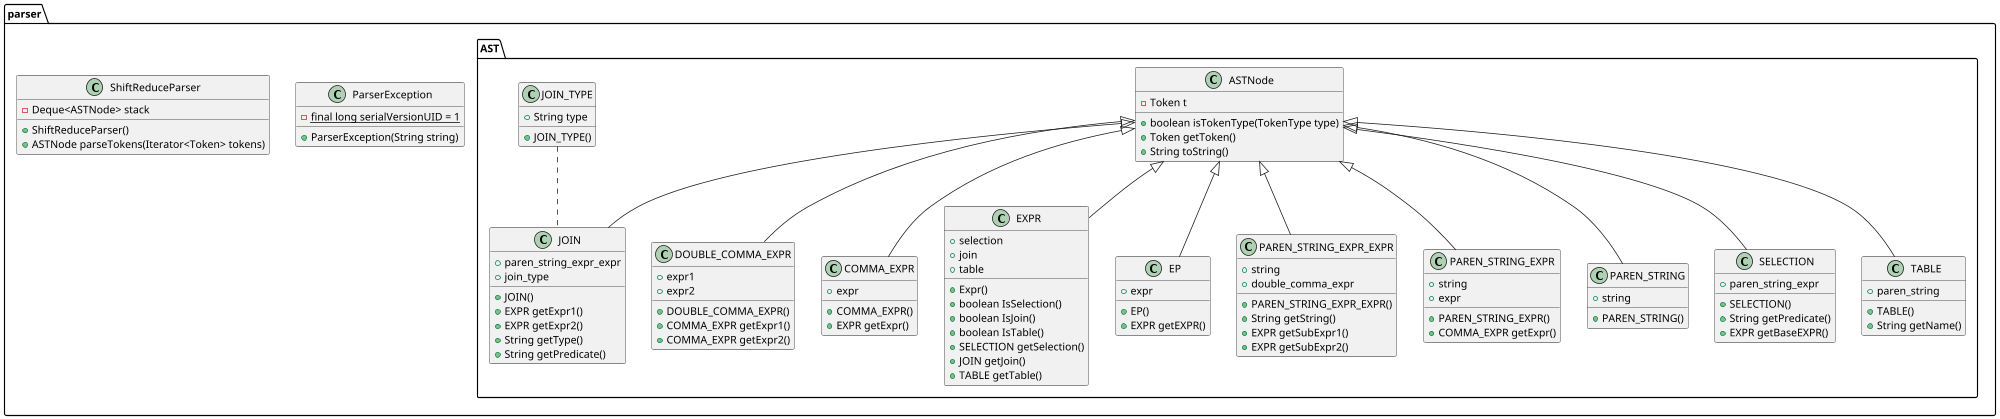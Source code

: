 @startuml
scale 2000 width
package "parser" {
    class ParserException {
        -{static} final long serialVersionUID = 1
        +ParserException(String string)
    }
    class ShiftReduceParser {
        -Deque<ASTNode> stack
        +ShiftReduceParser()
        +ASTNode parseTokens(Iterator<Token> tokens)
    }
    package "AST" {
        class ASTNode {
         -Token t
         +boolean isTokenType(TokenType type)
         +Token getToken()
         +String toString()
        }
        class DOUBLE_COMMA_EXPR {
         +expr1
         +expr2
         +DOUBLE_COMMA_EXPR()
         +COMMA_EXPR getExpr1()
         +COMMA_EXPR getExpr2()
        }
        class COMMA_EXPR {
         +expr
         +COMMA_EXPR()
         +EXPR getExpr()
        }
        class EXPR {
         +selection
         +join
         +table
         +Expr()
         +boolean IsSelection()
         +boolean IsJoin()
         +boolean IsTable()
         +SELECTION getSelection()
         +JOIN getJoin()
         +TABLE getTable()
        }
        class EP {
         +expr
         +EP()
         +EXPR getEXPR()
        }
        class JOIN_TYPE {
         +String type
         +JOIN_TYPE()
        }
        class JOIN {
         +paren_string_expr_expr
         +join_type
         +JOIN()
         +EXPR getExpr1()
         +EXPR getExpr2()
         +String getType()
         +String getPredicate()
        }
        class PAREN_STRING_EXPR_EXPR {
         +string
         +double_comma_expr
         +PAREN_STRING_EXPR_EXPR()
         +String getString()
         +EXPR getSubExpr1()
         +EXPR getSubExpr2()
        }
        class PAREN_STRING_EXPR {
         +string
         +expr
         +PAREN_STRING_EXPR()
         +COMMA_EXPR getExpr()
        }
        class PAREN_STRING {
         +string
         +PAREN_STRING()
        }
        class SELECTION {
         +paren_string_expr
         +SELECTION()
         +String getPredicate()
         +EXPR getBaseEXPR()
        }
        class TABLE {
         +paren_string
         +TABLE()
         +String getName()
        }
        ASTNode <|-- COMMA_EXPR
        ASTNode <|-- DOUBLE_COMMA_EXPR
        ASTNode <|-- EP
        ASTNode <|-- EXPR
        ASTNode <|-- JOIN
        ASTNode <|-- PAREN_STRING_EXPR_EXPR
        ASTNode <|-- PAREN_STRING_EXPR
        ASTNode <|-- PAREN_STRING
        ASTNode <|-- SELECTION
        ASTNode <|-- TABLE
        JOIN_TYPE .. JOIN
    }
}
@enduml
